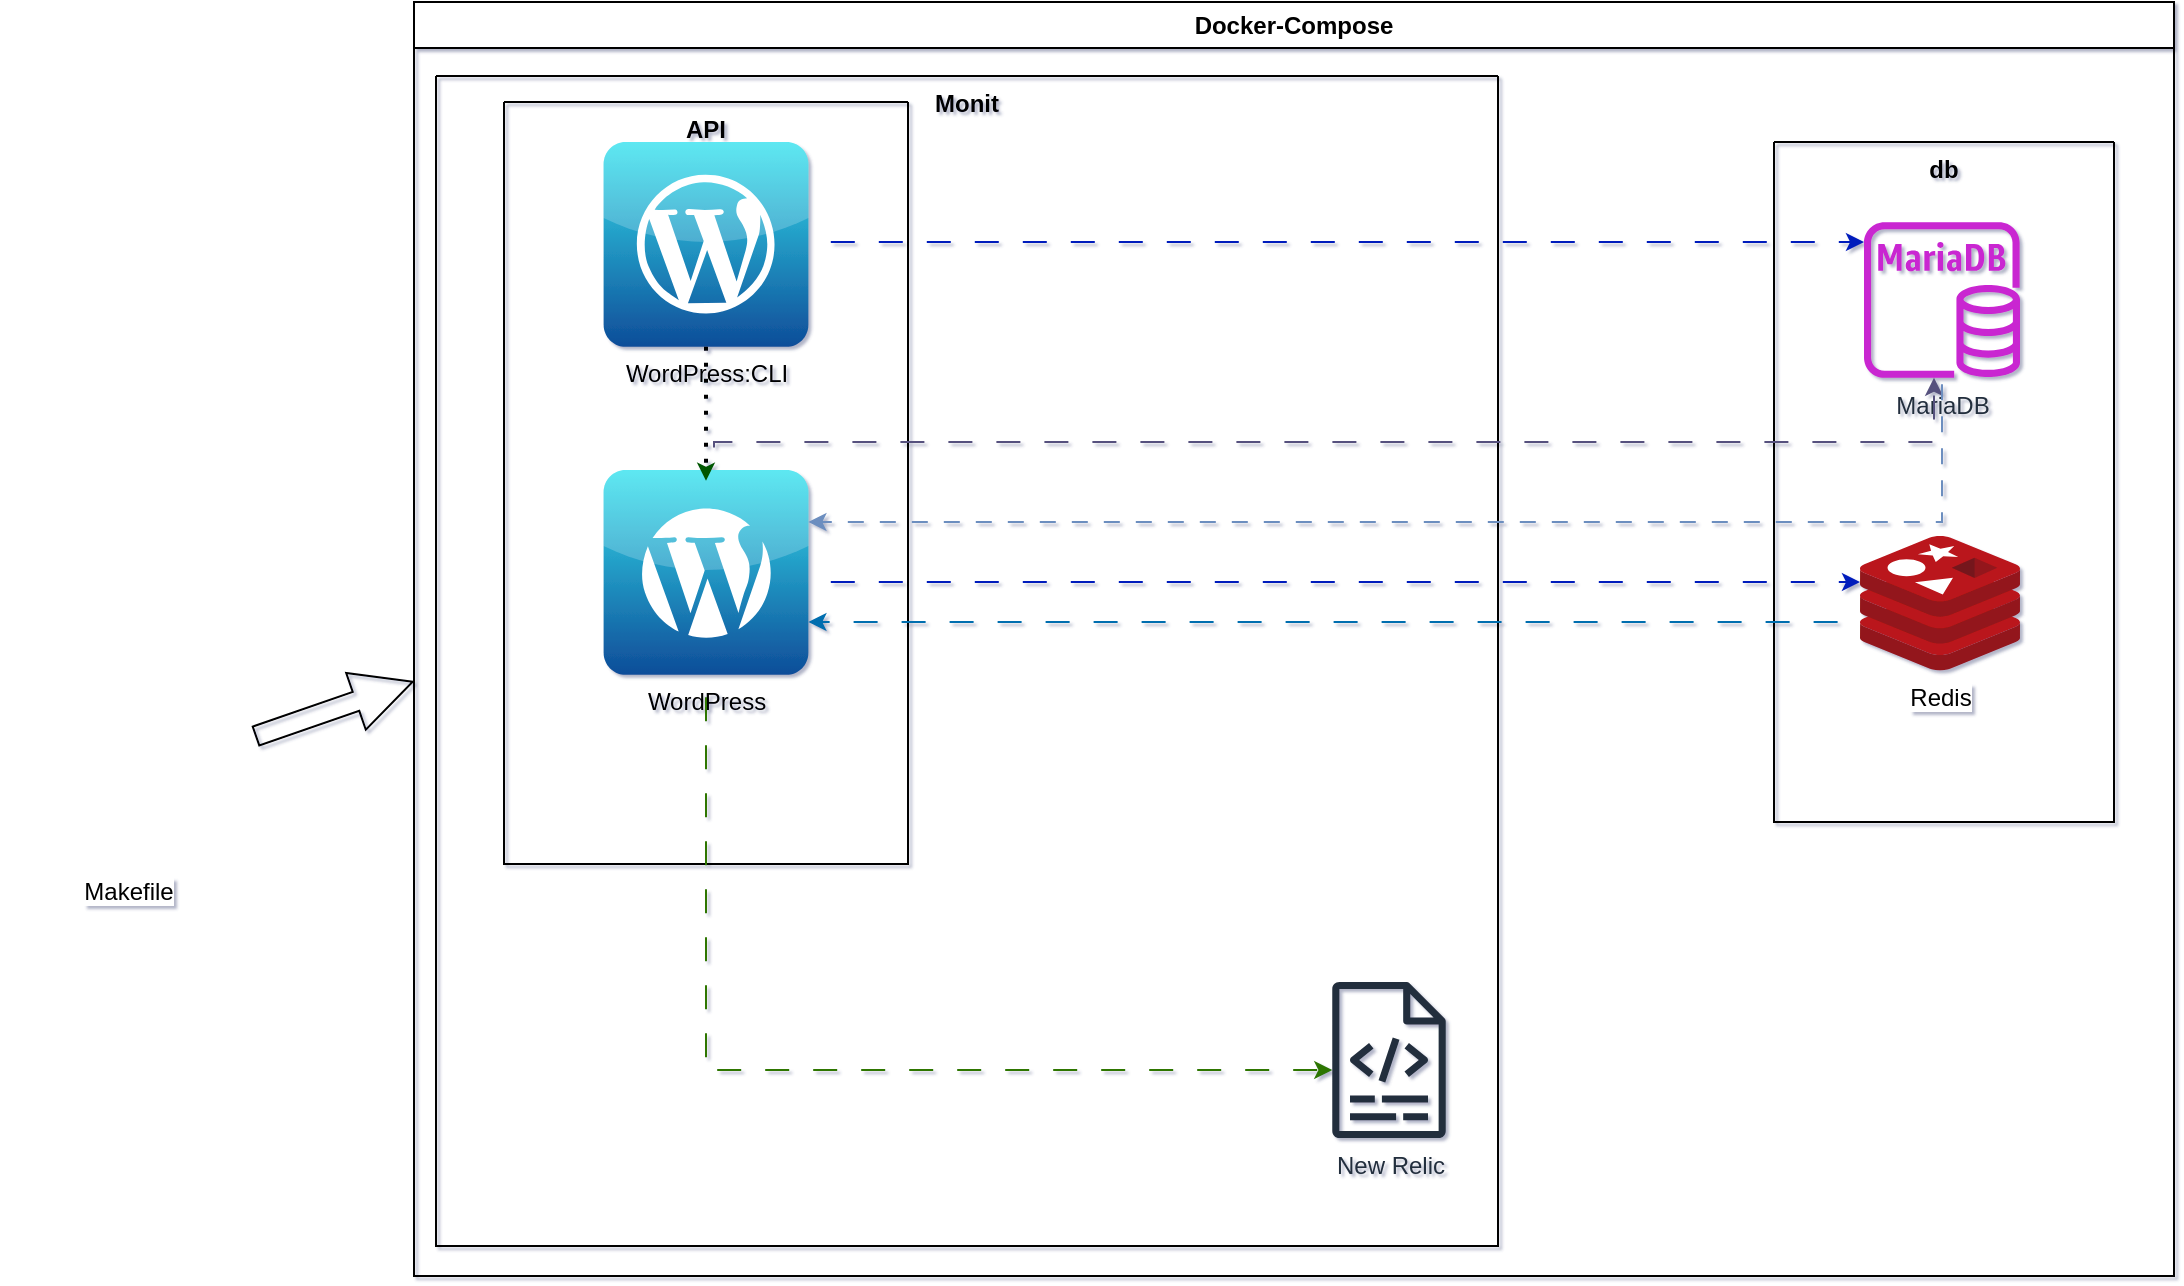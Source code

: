 <mxfile version="22.1.5" type="github">
  <diagram id="Ht1M8jgEwFfnCIfOTk4-" name="Page-1">
    <mxGraphModel dx="2028" dy="1701" grid="0" gridSize="10" guides="1" tooltips="1" connect="1" arrows="1" fold="1" page="0" pageScale="1" pageWidth="1169" pageHeight="827" background="#FFFFFF" math="0" shadow="1">
      <root>
        <mxCell id="0" />
        <mxCell id="1" parent="0" />
        <mxCell id="13CA2K0NK5GTZpFBHueO-3" value="&lt;div&gt;Docker-Compose&lt;/div&gt;" style="swimlane;whiteSpace=wrap;html=1;glass=0;backgroundOutline=0;" vertex="1" parent="1">
          <mxGeometry x="115" y="-675" width="880" height="637" as="geometry" />
        </mxCell>
        <mxCell id="13CA2K0NK5GTZpFBHueO-5" value="db&#xa;" style="swimlane;startSize=0;horizontal=1;verticalAlign=top;" vertex="1" parent="13CA2K0NK5GTZpFBHueO-3">
          <mxGeometry x="680" y="70" width="170" height="340" as="geometry" />
        </mxCell>
        <mxCell id="13CA2K0NK5GTZpFBHueO-6" value="&lt;div&gt;Redis&lt;/div&gt;" style="image;aspect=fixed;html=1;points=[];align=center;fontSize=12;image=img/lib/mscae/Cache_Redis_Product.svg;horizontal=1;verticalAlign=top;" vertex="1" parent="13CA2K0NK5GTZpFBHueO-5">
          <mxGeometry x="43" y="197" width="80" height="67.2" as="geometry" />
        </mxCell>
        <mxCell id="13CA2K0NK5GTZpFBHueO-7" value="&lt;div&gt;MariaDB&lt;/div&gt;&lt;div&gt;&lt;br&gt;&lt;/div&gt;" style="outlineConnect=0;fontColor=#232F3E;gradientColor=none;fillColor=#C925D1;strokeColor=none;dashed=0;verticalLabelPosition=bottom;verticalAlign=top;align=center;html=1;fontSize=12;fontStyle=0;aspect=fixed;pointerEvents=1;shape=mxgraph.aws4.rds_mariadb_instance;horizontal=1;" vertex="1" parent="13CA2K0NK5GTZpFBHueO-5">
          <mxGeometry x="45" y="40" width="78" height="78" as="geometry" />
        </mxCell>
        <mxCell id="13CA2K0NK5GTZpFBHueO-8" value="API&#xa;" style="swimlane;startSize=0;horizontal=1;verticalAlign=top;" vertex="1" parent="13CA2K0NK5GTZpFBHueO-3">
          <mxGeometry x="45" y="50" width="202" height="381" as="geometry" />
        </mxCell>
        <mxCell id="13CA2K0NK5GTZpFBHueO-17" value="WordPress:CLI" style="dashed=0;outlineConnect=0;html=1;align=center;labelPosition=center;verticalLabelPosition=bottom;verticalAlign=top;shape=mxgraph.webicons.wordpress_2;fillColor=#35E2EE;gradientColor=#0E4D99;horizontal=1;" vertex="1" parent="13CA2K0NK5GTZpFBHueO-8">
          <mxGeometry x="49.8" y="20" width="102.4" height="102.4" as="geometry" />
        </mxCell>
        <mxCell id="13CA2K0NK5GTZpFBHueO-9" value="&lt;div&gt;WordPress&lt;/div&gt;" style="dashed=0;outlineConnect=0;html=1;align=center;labelPosition=center;verticalLabelPosition=bottom;verticalAlign=top;shape=mxgraph.webicons.wordpress;fillColor=#35E2EE;gradientColor=#0E4D99;horizontal=1;" vertex="1" parent="13CA2K0NK5GTZpFBHueO-8">
          <mxGeometry x="49.8" y="184" width="102.4" height="102.4" as="geometry" />
        </mxCell>
        <mxCell id="13CA2K0NK5GTZpFBHueO-24" value="" style="endArrow=none;dashed=1;html=1;dashPattern=1 3;strokeWidth=2;rounded=0;horizontal=1;verticalAlign=top;" edge="1" parent="13CA2K0NK5GTZpFBHueO-8" source="13CA2K0NK5GTZpFBHueO-17" target="13CA2K0NK5GTZpFBHueO-9">
          <mxGeometry width="50" height="50" relative="1" as="geometry">
            <mxPoint x="-73.8" y="815.289" as="sourcePoint" />
            <mxPoint x="101.2" y="150.289" as="targetPoint" />
          </mxGeometry>
        </mxCell>
        <mxCell id="13CA2K0NK5GTZpFBHueO-11" value="Monit&#xa;" style="swimlane;startSize=0;horizontal=1;verticalAlign=top;" vertex="1" parent="13CA2K0NK5GTZpFBHueO-3">
          <mxGeometry x="11" y="37" width="531" height="585" as="geometry" />
        </mxCell>
        <mxCell id="13CA2K0NK5GTZpFBHueO-12" value="&lt;div&gt;New Relic&lt;/div&gt;" style="outlineConnect=0;fontColor=#232F3E;gradientColor=none;fillColor=#232F3D;strokeColor=none;dashed=0;verticalLabelPosition=bottom;verticalAlign=top;align=center;html=1;fontSize=12;fontStyle=0;aspect=fixed;pointerEvents=1;shape=mxgraph.aws4.logs;horizontal=1;" vertex="1" parent="13CA2K0NK5GTZpFBHueO-11">
          <mxGeometry x="448" y="453" width="57" height="78" as="geometry" />
        </mxCell>
        <mxCell id="13CA2K0NK5GTZpFBHueO-31" style="edgeStyle=orthogonalEdgeStyle;rounded=0;orthogonalLoop=1;jettySize=auto;html=1;dashed=1;dashPattern=12 12;horizontal=1;verticalAlign=top;fillColor=#0050ef;strokeColor=#001DBC;snapToPoint=0;flowAnimation=1;" edge="1" parent="13CA2K0NK5GTZpFBHueO-3" source="13CA2K0NK5GTZpFBHueO-17" target="13CA2K0NK5GTZpFBHueO-7">
          <mxGeometry relative="1" as="geometry">
            <Array as="points">
              <mxPoint x="600" y="120" />
              <mxPoint x="600" y="120" />
            </Array>
          </mxGeometry>
        </mxCell>
        <mxCell id="13CA2K0NK5GTZpFBHueO-32" style="edgeStyle=orthogonalEdgeStyle;rounded=0;orthogonalLoop=1;jettySize=auto;html=1;dashed=1;dashPattern=12 12;horizontal=1;verticalAlign=top;fillColor=#008a00;strokeColor=#005700;snapToPoint=0;flowAnimation=1;" edge="1" parent="13CA2K0NK5GTZpFBHueO-3" source="13CA2K0NK5GTZpFBHueO-9" target="13CA2K0NK5GTZpFBHueO-11">
          <mxGeometry relative="1" as="geometry">
            <Array as="points">
              <mxPoint x="150" y="570" />
            </Array>
          </mxGeometry>
        </mxCell>
        <mxCell id="13CA2K0NK5GTZpFBHueO-34" style="edgeStyle=orthogonalEdgeStyle;rounded=0;orthogonalLoop=1;jettySize=auto;html=1;dashed=1;dashPattern=12 12;horizontal=1;verticalAlign=top;fillColor=#0050ef;strokeColor=#001DBC;shadow=0;comic=0;noJump=0;movable=1;flowAnimation=1;" edge="1" parent="13CA2K0NK5GTZpFBHueO-3" source="13CA2K0NK5GTZpFBHueO-9" target="13CA2K0NK5GTZpFBHueO-6">
          <mxGeometry relative="1" as="geometry">
            <Array as="points">
              <mxPoint x="600" y="290" />
              <mxPoint x="600" y="290" />
            </Array>
          </mxGeometry>
        </mxCell>
        <mxCell id="13CA2K0NK5GTZpFBHueO-35" style="edgeStyle=orthogonalEdgeStyle;orthogonalLoop=1;jettySize=auto;html=1;dashed=1;dashPattern=12 12;horizontal=1;verticalAlign=top;fillColor=#1ba1e2;strokeColor=#006EAF;jumpStyle=none;rounded=0;snapToPoint=0;flowAnimation=1;" edge="1" parent="13CA2K0NK5GTZpFBHueO-3" source="13CA2K0NK5GTZpFBHueO-6" target="13CA2K0NK5GTZpFBHueO-9">
          <mxGeometry relative="1" as="geometry">
            <Array as="points">
              <mxPoint x="320" y="310" />
              <mxPoint x="320" y="310" />
            </Array>
          </mxGeometry>
        </mxCell>
        <mxCell id="13CA2K0NK5GTZpFBHueO-38" style="edgeStyle=orthogonalEdgeStyle;rounded=0;orthogonalLoop=1;jettySize=auto;html=1;dashed=1;dashPattern=12 12;flowAnimation=1;ignoreEdge=0;fillColor=#60a917;strokeColor=#2D7600;" edge="1" parent="13CA2K0NK5GTZpFBHueO-3" source="13CA2K0NK5GTZpFBHueO-9" target="13CA2K0NK5GTZpFBHueO-12">
          <mxGeometry relative="1" as="geometry">
            <Array as="points">
              <mxPoint x="146" y="534" />
            </Array>
          </mxGeometry>
        </mxCell>
        <mxCell id="13CA2K0NK5GTZpFBHueO-39" style="edgeStyle=orthogonalEdgeStyle;rounded=0;orthogonalLoop=1;jettySize=auto;html=1;fillColor=#d0cee2;strokeColor=#56517e;dashed=1;dashPattern=12 12;flowAnimation=1;" edge="1" parent="13CA2K0NK5GTZpFBHueO-3" source="13CA2K0NK5GTZpFBHueO-9" target="13CA2K0NK5GTZpFBHueO-7">
          <mxGeometry relative="1" as="geometry">
            <Array as="points">
              <mxPoint x="150" y="220" />
              <mxPoint x="760" y="220" />
            </Array>
          </mxGeometry>
        </mxCell>
        <mxCell id="13CA2K0NK5GTZpFBHueO-40" style="edgeStyle=orthogonalEdgeStyle;rounded=0;orthogonalLoop=1;jettySize=auto;html=1;dashed=1;dashPattern=8 8;flowAnimation=1;fillColor=#dae8fc;gradientColor=#7ea6e0;strokeColor=#6c8ebf;" edge="1" parent="13CA2K0NK5GTZpFBHueO-3" source="13CA2K0NK5GTZpFBHueO-7" target="13CA2K0NK5GTZpFBHueO-9">
          <mxGeometry relative="1" as="geometry">
            <Array as="points">
              <mxPoint x="764" y="260" />
            </Array>
          </mxGeometry>
        </mxCell>
        <mxCell id="13CA2K0NK5GTZpFBHueO-30" style="edgeStyle=orthogonalEdgeStyle;rounded=0;orthogonalLoop=1;jettySize=auto;html=1;shape=arrow;horizontal=1;verticalAlign=top;" edge="1" parent="1" source="13CA2K0NK5GTZpFBHueO-21">
          <mxGeometry relative="1" as="geometry">
            <mxPoint x="114.353" y="-335.118" as="targetPoint" />
          </mxGeometry>
        </mxCell>
        <mxCell id="13CA2K0NK5GTZpFBHueO-21" value="&lt;div&gt;Makefile&lt;/div&gt;" style="shape=image;html=1;verticalAlign=top;verticalLabelPosition=bottom;labelBackgroundColor=#ffffff;imageAspect=0;aspect=fixed;image=https://cdn3.iconfinder.com/data/icons/UltimateGnome/128x128/mimetypes/text-x-makefile.png;horizontal=1;" vertex="1" parent="1">
          <mxGeometry x="-92" y="-372" width="128" height="128" as="geometry" />
        </mxCell>
      </root>
    </mxGraphModel>
  </diagram>
</mxfile>
